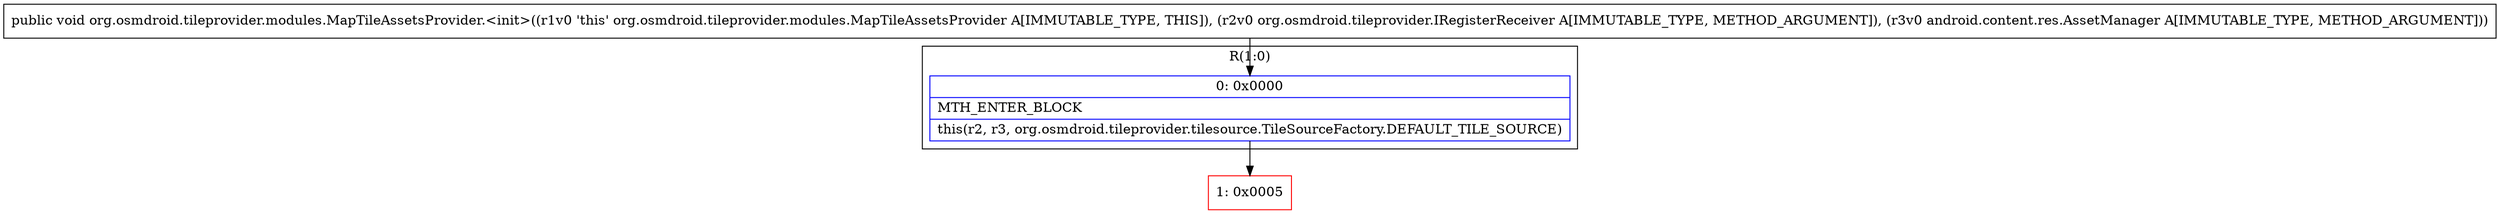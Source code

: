 digraph "CFG fororg.osmdroid.tileprovider.modules.MapTileAssetsProvider.\<init\>(Lorg\/osmdroid\/tileprovider\/IRegisterReceiver;Landroid\/content\/res\/AssetManager;)V" {
subgraph cluster_Region_1774663433 {
label = "R(1:0)";
node [shape=record,color=blue];
Node_0 [shape=record,label="{0\:\ 0x0000|MTH_ENTER_BLOCK\l|this(r2, r3, org.osmdroid.tileprovider.tilesource.TileSourceFactory.DEFAULT_TILE_SOURCE)\l}"];
}
Node_1 [shape=record,color=red,label="{1\:\ 0x0005}"];
MethodNode[shape=record,label="{public void org.osmdroid.tileprovider.modules.MapTileAssetsProvider.\<init\>((r1v0 'this' org.osmdroid.tileprovider.modules.MapTileAssetsProvider A[IMMUTABLE_TYPE, THIS]), (r2v0 org.osmdroid.tileprovider.IRegisterReceiver A[IMMUTABLE_TYPE, METHOD_ARGUMENT]), (r3v0 android.content.res.AssetManager A[IMMUTABLE_TYPE, METHOD_ARGUMENT])) }"];
MethodNode -> Node_0;
Node_0 -> Node_1;
}

